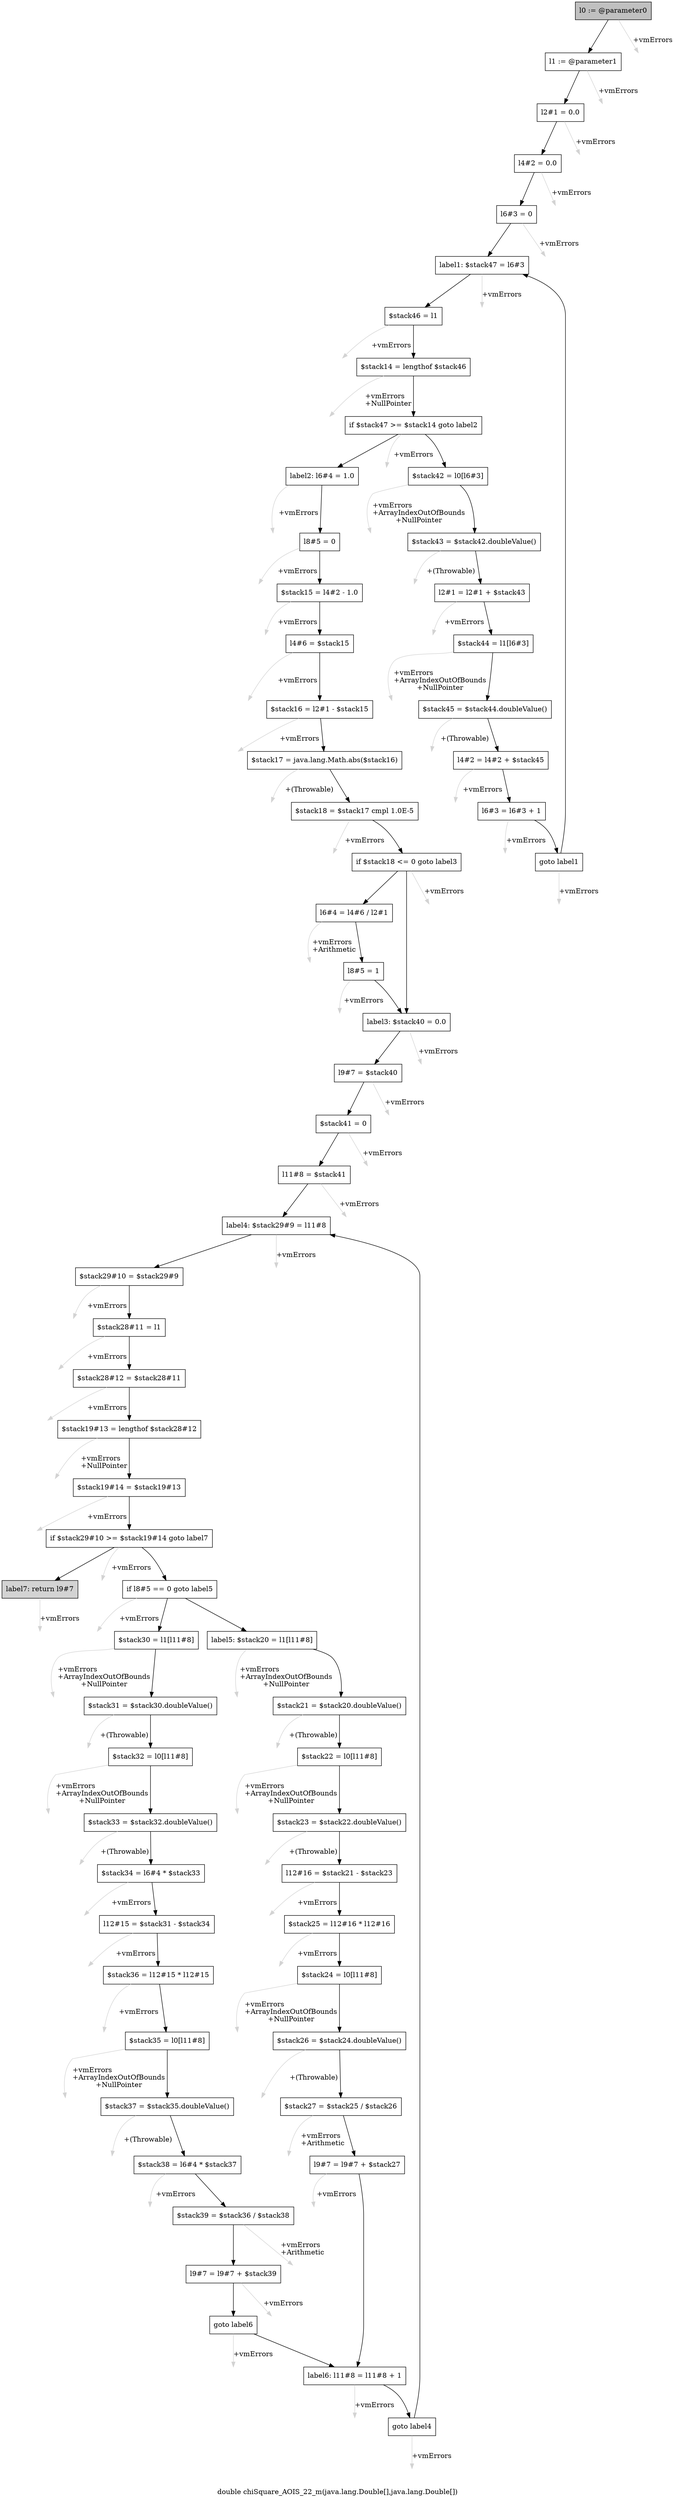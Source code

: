 digraph "double chiSquare_AOIS_22_m(java.lang.Double[],java.lang.Double[])" {
    label="double chiSquare_AOIS_22_m(java.lang.Double[],java.lang.Double[])";
    node [shape=box];
    "0" [style=filled,fillcolor=gray,label="l0 := @parameter0",];
    "1" [label="l1 := @parameter1",];
    "0"->"1" [color=black,];
    "65" [style=invis,label="Esc",];
    "0"->"65" [color=lightgray,label="\l+vmErrors",];
    "2" [label="l2#1 = 0.0",];
    "1"->"2" [color=black,];
    "66" [style=invis,label="Esc",];
    "1"->"66" [color=lightgray,label="\l+vmErrors",];
    "3" [label="l4#2 = 0.0",];
    "2"->"3" [color=black,];
    "67" [style=invis,label="Esc",];
    "2"->"67" [color=lightgray,label="\l+vmErrors",];
    "4" [label="l6#3 = 0",];
    "3"->"4" [color=black,];
    "68" [style=invis,label="Esc",];
    "3"->"68" [color=lightgray,label="\l+vmErrors",];
    "5" [label="label1: $stack47 = l6#3",];
    "4"->"5" [color=black,];
    "69" [style=invis,label="Esc",];
    "4"->"69" [color=lightgray,label="\l+vmErrors",];
    "6" [label="$stack46 = l1",];
    "5"->"6" [color=black,];
    "70" [style=invis,label="Esc",];
    "5"->"70" [color=lightgray,label="\l+vmErrors",];
    "7" [label="$stack14 = lengthof $stack46",];
    "6"->"7" [color=black,];
    "71" [style=invis,label="Esc",];
    "6"->"71" [color=lightgray,label="\l+vmErrors",];
    "8" [label="if $stack47 >= $stack14 goto label2",];
    "7"->"8" [color=black,];
    "72" [style=invis,label="Esc",];
    "7"->"72" [color=lightgray,label="\l+vmErrors\l+NullPointer",];
    "9" [label="$stack42 = l0[l6#3]",];
    "8"->"9" [color=black,];
    "17" [label="label2: l6#4 = 1.0",];
    "8"->"17" [color=black,];
    "73" [style=invis,label="Esc",];
    "8"->"73" [color=lightgray,label="\l+vmErrors",];
    "10" [label="$stack43 = $stack42.doubleValue()",];
    "9"->"10" [color=black,];
    "74" [style=invis,label="Esc",];
    "9"->"74" [color=lightgray,label="\l+vmErrors\l+ArrayIndexOutOfBounds\l+NullPointer",];
    "11" [label="l2#1 = l2#1 + $stack43",];
    "10"->"11" [color=black,];
    "75" [style=invis,label="Esc",];
    "10"->"75" [color=lightgray,label="\l+(Throwable)",];
    "12" [label="$stack44 = l1[l6#3]",];
    "11"->"12" [color=black,];
    "76" [style=invis,label="Esc",];
    "11"->"76" [color=lightgray,label="\l+vmErrors",];
    "13" [label="$stack45 = $stack44.doubleValue()",];
    "12"->"13" [color=black,];
    "77" [style=invis,label="Esc",];
    "12"->"77" [color=lightgray,label="\l+vmErrors\l+ArrayIndexOutOfBounds\l+NullPointer",];
    "14" [label="l4#2 = l4#2 + $stack45",];
    "13"->"14" [color=black,];
    "78" [style=invis,label="Esc",];
    "13"->"78" [color=lightgray,label="\l+(Throwable)",];
    "15" [label="l6#3 = l6#3 + 1",];
    "14"->"15" [color=black,];
    "79" [style=invis,label="Esc",];
    "14"->"79" [color=lightgray,label="\l+vmErrors",];
    "16" [label="goto label1",];
    "15"->"16" [color=black,];
    "80" [style=invis,label="Esc",];
    "15"->"80" [color=lightgray,label="\l+vmErrors",];
    "16"->"5" [color=black,];
    "81" [style=invis,label="Esc",];
    "16"->"81" [color=lightgray,label="\l+vmErrors",];
    "18" [label="l8#5 = 0",];
    "17"->"18" [color=black,];
    "82" [style=invis,label="Esc",];
    "17"->"82" [color=lightgray,label="\l+vmErrors",];
    "19" [label="$stack15 = l4#2 - 1.0",];
    "18"->"19" [color=black,];
    "83" [style=invis,label="Esc",];
    "18"->"83" [color=lightgray,label="\l+vmErrors",];
    "20" [label="l4#6 = $stack15",];
    "19"->"20" [color=black,];
    "84" [style=invis,label="Esc",];
    "19"->"84" [color=lightgray,label="\l+vmErrors",];
    "21" [label="$stack16 = l2#1 - $stack15",];
    "20"->"21" [color=black,];
    "85" [style=invis,label="Esc",];
    "20"->"85" [color=lightgray,label="\l+vmErrors",];
    "22" [label="$stack17 = java.lang.Math.abs($stack16)",];
    "21"->"22" [color=black,];
    "86" [style=invis,label="Esc",];
    "21"->"86" [color=lightgray,label="\l+vmErrors",];
    "23" [label="$stack18 = $stack17 cmpl 1.0E-5",];
    "22"->"23" [color=black,];
    "87" [style=invis,label="Esc",];
    "22"->"87" [color=lightgray,label="\l+(Throwable)",];
    "24" [label="if $stack18 <= 0 goto label3",];
    "23"->"24" [color=black,];
    "88" [style=invis,label="Esc",];
    "23"->"88" [color=lightgray,label="\l+vmErrors",];
    "25" [label="l6#4 = l4#6 / l2#1",];
    "24"->"25" [color=black,];
    "27" [label="label3: $stack40 = 0.0",];
    "24"->"27" [color=black,];
    "89" [style=invis,label="Esc",];
    "24"->"89" [color=lightgray,label="\l+vmErrors",];
    "26" [label="l8#5 = 1",];
    "25"->"26" [color=black,];
    "90" [style=invis,label="Esc",];
    "25"->"90" [color=lightgray,label="\l+vmErrors\l+Arithmetic",];
    "26"->"27" [color=black,];
    "91" [style=invis,label="Esc",];
    "26"->"91" [color=lightgray,label="\l+vmErrors",];
    "28" [label="l9#7 = $stack40",];
    "27"->"28" [color=black,];
    "92" [style=invis,label="Esc",];
    "27"->"92" [color=lightgray,label="\l+vmErrors",];
    "29" [label="$stack41 = 0",];
    "28"->"29" [color=black,];
    "93" [style=invis,label="Esc",];
    "28"->"93" [color=lightgray,label="\l+vmErrors",];
    "30" [label="l11#8 = $stack41",];
    "29"->"30" [color=black,];
    "94" [style=invis,label="Esc",];
    "29"->"94" [color=lightgray,label="\l+vmErrors",];
    "31" [label="label4: $stack29#9 = l11#8",];
    "30"->"31" [color=black,];
    "95" [style=invis,label="Esc",];
    "30"->"95" [color=lightgray,label="\l+vmErrors",];
    "32" [label="$stack29#10 = $stack29#9",];
    "31"->"32" [color=black,];
    "96" [style=invis,label="Esc",];
    "31"->"96" [color=lightgray,label="\l+vmErrors",];
    "33" [label="$stack28#11 = l1",];
    "32"->"33" [color=black,];
    "97" [style=invis,label="Esc",];
    "32"->"97" [color=lightgray,label="\l+vmErrors",];
    "34" [label="$stack28#12 = $stack28#11",];
    "33"->"34" [color=black,];
    "98" [style=invis,label="Esc",];
    "33"->"98" [color=lightgray,label="\l+vmErrors",];
    "35" [label="$stack19#13 = lengthof $stack28#12",];
    "34"->"35" [color=black,];
    "99" [style=invis,label="Esc",];
    "34"->"99" [color=lightgray,label="\l+vmErrors",];
    "36" [label="$stack19#14 = $stack19#13",];
    "35"->"36" [color=black,];
    "100" [style=invis,label="Esc",];
    "35"->"100" [color=lightgray,label="\l+vmErrors\l+NullPointer",];
    "37" [label="if $stack29#10 >= $stack19#14 goto label7",];
    "36"->"37" [color=black,];
    "101" [style=invis,label="Esc",];
    "36"->"101" [color=lightgray,label="\l+vmErrors",];
    "38" [label="if l8#5 == 0 goto label5",];
    "37"->"38" [color=black,];
    "64" [style=filled,fillcolor=lightgray,label="label7: return l9#7",];
    "37"->"64" [color=black,];
    "102" [style=invis,label="Esc",];
    "37"->"102" [color=lightgray,label="\l+vmErrors",];
    "39" [label="$stack30 = l1[l11#8]",];
    "38"->"39" [color=black,];
    "52" [label="label5: $stack20 = l1[l11#8]",];
    "38"->"52" [color=black,];
    "103" [style=invis,label="Esc",];
    "38"->"103" [color=lightgray,label="\l+vmErrors",];
    "40" [label="$stack31 = $stack30.doubleValue()",];
    "39"->"40" [color=black,];
    "104" [style=invis,label="Esc",];
    "39"->"104" [color=lightgray,label="\l+vmErrors\l+ArrayIndexOutOfBounds\l+NullPointer",];
    "41" [label="$stack32 = l0[l11#8]",];
    "40"->"41" [color=black,];
    "105" [style=invis,label="Esc",];
    "40"->"105" [color=lightgray,label="\l+(Throwable)",];
    "42" [label="$stack33 = $stack32.doubleValue()",];
    "41"->"42" [color=black,];
    "106" [style=invis,label="Esc",];
    "41"->"106" [color=lightgray,label="\l+vmErrors\l+ArrayIndexOutOfBounds\l+NullPointer",];
    "43" [label="$stack34 = l6#4 * $stack33",];
    "42"->"43" [color=black,];
    "107" [style=invis,label="Esc",];
    "42"->"107" [color=lightgray,label="\l+(Throwable)",];
    "44" [label="l12#15 = $stack31 - $stack34",];
    "43"->"44" [color=black,];
    "108" [style=invis,label="Esc",];
    "43"->"108" [color=lightgray,label="\l+vmErrors",];
    "45" [label="$stack36 = l12#15 * l12#15",];
    "44"->"45" [color=black,];
    "109" [style=invis,label="Esc",];
    "44"->"109" [color=lightgray,label="\l+vmErrors",];
    "46" [label="$stack35 = l0[l11#8]",];
    "45"->"46" [color=black,];
    "110" [style=invis,label="Esc",];
    "45"->"110" [color=lightgray,label="\l+vmErrors",];
    "47" [label="$stack37 = $stack35.doubleValue()",];
    "46"->"47" [color=black,];
    "111" [style=invis,label="Esc",];
    "46"->"111" [color=lightgray,label="\l+vmErrors\l+ArrayIndexOutOfBounds\l+NullPointer",];
    "48" [label="$stack38 = l6#4 * $stack37",];
    "47"->"48" [color=black,];
    "112" [style=invis,label="Esc",];
    "47"->"112" [color=lightgray,label="\l+(Throwable)",];
    "49" [label="$stack39 = $stack36 / $stack38",];
    "48"->"49" [color=black,];
    "113" [style=invis,label="Esc",];
    "48"->"113" [color=lightgray,label="\l+vmErrors",];
    "50" [label="l9#7 = l9#7 + $stack39",];
    "49"->"50" [color=black,];
    "114" [style=invis,label="Esc",];
    "49"->"114" [color=lightgray,label="\l+vmErrors\l+Arithmetic",];
    "51" [label="goto label6",];
    "50"->"51" [color=black,];
    "115" [style=invis,label="Esc",];
    "50"->"115" [color=lightgray,label="\l+vmErrors",];
    "62" [label="label6: l11#8 = l11#8 + 1",];
    "51"->"62" [color=black,];
    "116" [style=invis,label="Esc",];
    "51"->"116" [color=lightgray,label="\l+vmErrors",];
    "53" [label="$stack21 = $stack20.doubleValue()",];
    "52"->"53" [color=black,];
    "117" [style=invis,label="Esc",];
    "52"->"117" [color=lightgray,label="\l+vmErrors\l+ArrayIndexOutOfBounds\l+NullPointer",];
    "54" [label="$stack22 = l0[l11#8]",];
    "53"->"54" [color=black,];
    "118" [style=invis,label="Esc",];
    "53"->"118" [color=lightgray,label="\l+(Throwable)",];
    "55" [label="$stack23 = $stack22.doubleValue()",];
    "54"->"55" [color=black,];
    "119" [style=invis,label="Esc",];
    "54"->"119" [color=lightgray,label="\l+vmErrors\l+ArrayIndexOutOfBounds\l+NullPointer",];
    "56" [label="l12#16 = $stack21 - $stack23",];
    "55"->"56" [color=black,];
    "120" [style=invis,label="Esc",];
    "55"->"120" [color=lightgray,label="\l+(Throwable)",];
    "57" [label="$stack25 = l12#16 * l12#16",];
    "56"->"57" [color=black,];
    "121" [style=invis,label="Esc",];
    "56"->"121" [color=lightgray,label="\l+vmErrors",];
    "58" [label="$stack24 = l0[l11#8]",];
    "57"->"58" [color=black,];
    "122" [style=invis,label="Esc",];
    "57"->"122" [color=lightgray,label="\l+vmErrors",];
    "59" [label="$stack26 = $stack24.doubleValue()",];
    "58"->"59" [color=black,];
    "123" [style=invis,label="Esc",];
    "58"->"123" [color=lightgray,label="\l+vmErrors\l+ArrayIndexOutOfBounds\l+NullPointer",];
    "60" [label="$stack27 = $stack25 / $stack26",];
    "59"->"60" [color=black,];
    "124" [style=invis,label="Esc",];
    "59"->"124" [color=lightgray,label="\l+(Throwable)",];
    "61" [label="l9#7 = l9#7 + $stack27",];
    "60"->"61" [color=black,];
    "125" [style=invis,label="Esc",];
    "60"->"125" [color=lightgray,label="\l+vmErrors\l+Arithmetic",];
    "61"->"62" [color=black,];
    "126" [style=invis,label="Esc",];
    "61"->"126" [color=lightgray,label="\l+vmErrors",];
    "63" [label="goto label4",];
    "62"->"63" [color=black,];
    "127" [style=invis,label="Esc",];
    "62"->"127" [color=lightgray,label="\l+vmErrors",];
    "63"->"31" [color=black,];
    "128" [style=invis,label="Esc",];
    "63"->"128" [color=lightgray,label="\l+vmErrors",];
    "129" [style=invis,label="Esc",];
    "64"->"129" [color=lightgray,label="\l+vmErrors",];
}
